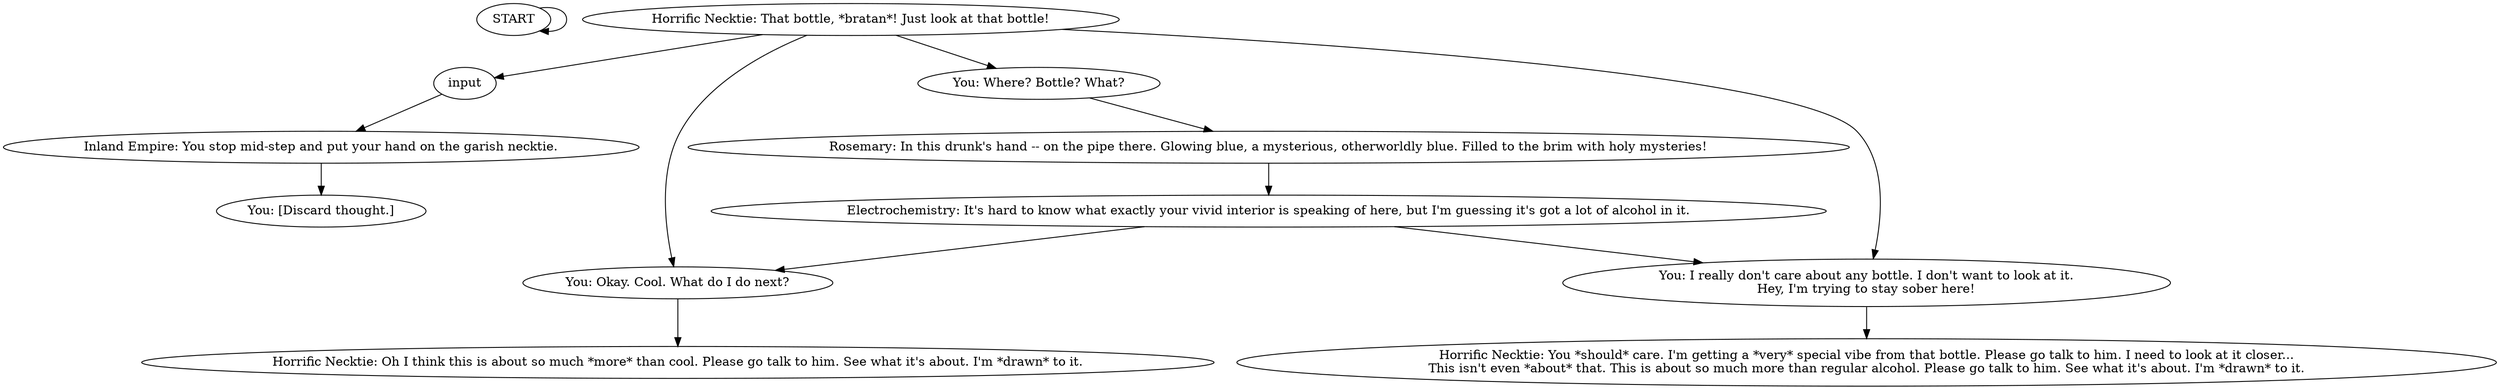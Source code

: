 # VILLAGE ORB / spirit necktie
# horrific necktie reacting to the bottle and urging you to buy it because otherwise buying the medicial spirit lacks foreshadowing and is too missable.
# ==================================================
digraph G {
	  0 [label="START"];
	  1 [label="input"];
	  2 [label="You: [Discard thought.]"];
	  3 [label="Horrific Necktie: That bottle, *bratan*! Just look at that bottle!"];
	  4 [label="Inland Empire: You stop mid-step and put your hand on the garish necktie."];
	  5 [label="You: Okay. Cool. What do I do next?"];
	  6 [label="You: Where? Bottle? What?"];
	  7 [label="Horrific Necktie: You *should* care. I'm getting a *very* special vibe from that bottle. Please go talk to him. I need to look at it closer...\nThis isn't even *about* that. This is about so much more than regular alcohol. Please go talk to him. See what it's about. I'm *drawn* to it."];
	  8 [label="Electrochemistry: It's hard to know what exactly your vivid interior is speaking of here, but I'm guessing it's got a lot of alcohol in it."];
	  9 [label="You: I really don't care about any bottle. I don't want to look at it.\nHey, I'm trying to stay sober here!"];
	  10 [label="Rosemary: In this drunk's hand -- on the pipe there. Glowing blue, a mysterious, otherworldly blue. Filled to the brim with holy mysteries!"];
	  11 [label="Horrific Necktie: Oh I think this is about so much *more* than cool. Please go talk to him. See what it's about. I'm *drawn* to it."];
	  0 -> 0
	  1 -> 4
	  3 -> 9
	  3 -> 5
	  3 -> 6
	  3 -> 1
	  4 -> 2
	  5 -> 11
	  6 -> 10
	  8 -> 9
	  8 -> 5
	  9 -> 7
	  10 -> 8
}

